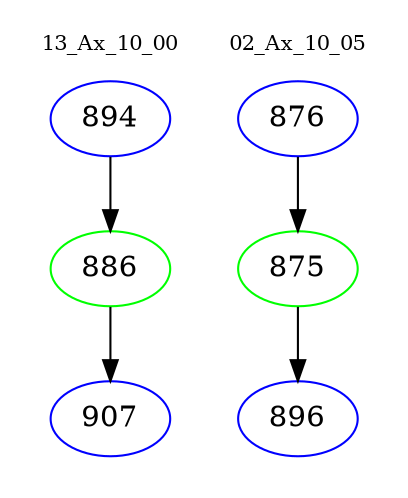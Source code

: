 digraph{
subgraph cluster_0 {
color = white
label = "13_Ax_10_00";
fontsize=10;
T0_894 [label="894", color="blue"]
T0_894 -> T0_886 [color="black"]
T0_886 [label="886", color="green"]
T0_886 -> T0_907 [color="black"]
T0_907 [label="907", color="blue"]
}
subgraph cluster_1 {
color = white
label = "02_Ax_10_05";
fontsize=10;
T1_876 [label="876", color="blue"]
T1_876 -> T1_875 [color="black"]
T1_875 [label="875", color="green"]
T1_875 -> T1_896 [color="black"]
T1_896 [label="896", color="blue"]
}
}
